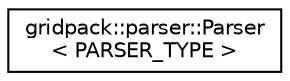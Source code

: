 digraph "Graphical Class Hierarchy"
{
  edge [fontname="Helvetica",fontsize="10",labelfontname="Helvetica",labelfontsize="10"];
  node [fontname="Helvetica",fontsize="10",shape=record];
  rankdir="LR";
  Node1 [label="gridpack::parser::Parser\l\< PARSER_TYPE \>",height=0.2,width=0.4,color="black", fillcolor="white", style="filled",URL="$classgridpack_1_1parser_1_1_parser.html"];
}
